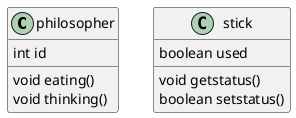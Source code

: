 @startuml

class philosopher
class stick

class stick{
boolean used

void getstatus()
boolean setstatus()

}

class philosopher{
int id

void eating()
void thinking()
}
@enduml